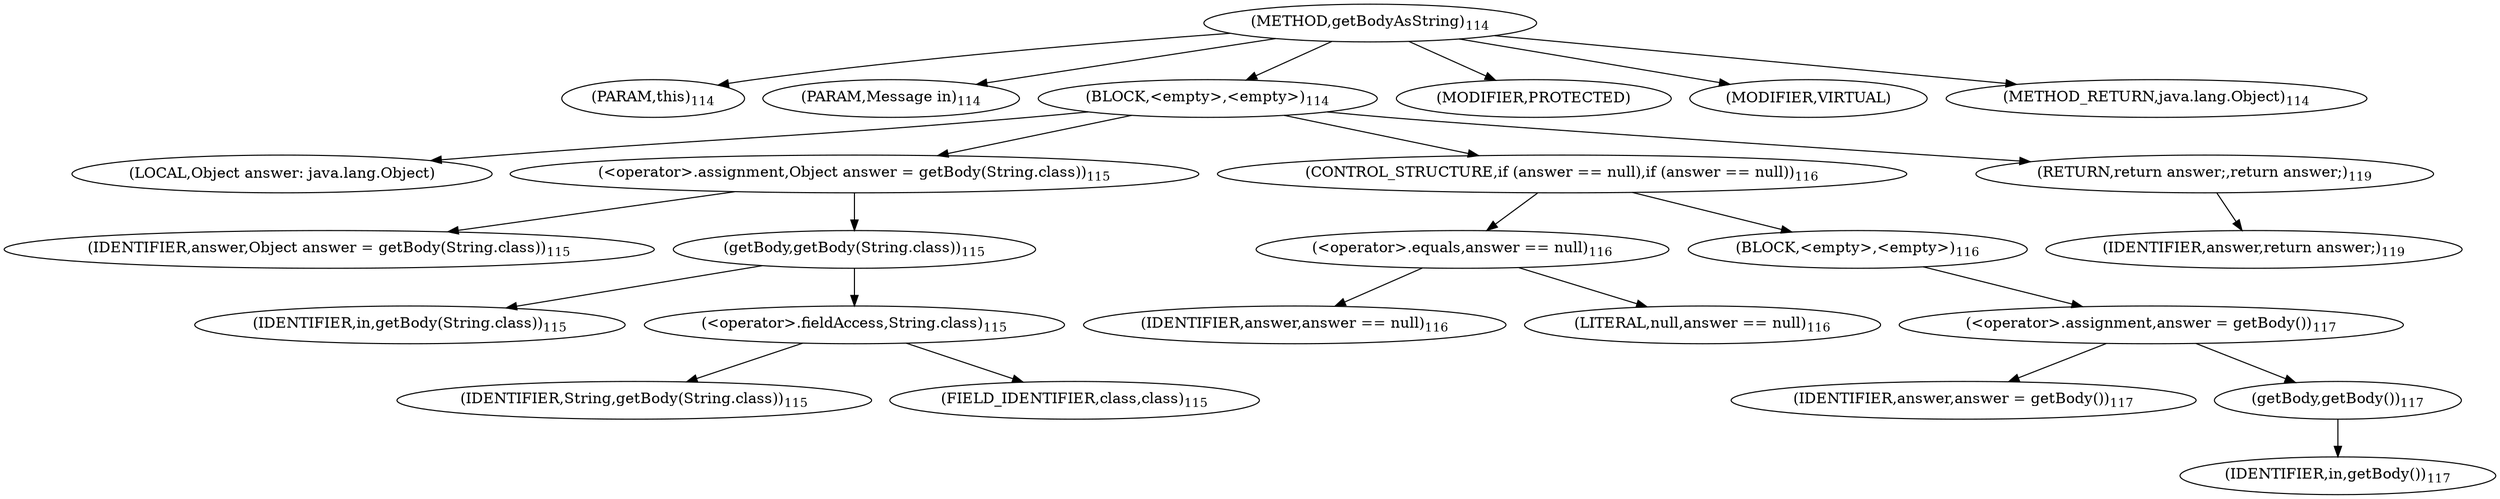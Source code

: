 digraph "getBodyAsString" {  
"330" [label = <(METHOD,getBodyAsString)<SUB>114</SUB>> ]
"331" [label = <(PARAM,this)<SUB>114</SUB>> ]
"332" [label = <(PARAM,Message in)<SUB>114</SUB>> ]
"333" [label = <(BLOCK,&lt;empty&gt;,&lt;empty&gt;)<SUB>114</SUB>> ]
"334" [label = <(LOCAL,Object answer: java.lang.Object)> ]
"335" [label = <(&lt;operator&gt;.assignment,Object answer = getBody(String.class))<SUB>115</SUB>> ]
"336" [label = <(IDENTIFIER,answer,Object answer = getBody(String.class))<SUB>115</SUB>> ]
"337" [label = <(getBody,getBody(String.class))<SUB>115</SUB>> ]
"338" [label = <(IDENTIFIER,in,getBody(String.class))<SUB>115</SUB>> ]
"339" [label = <(&lt;operator&gt;.fieldAccess,String.class)<SUB>115</SUB>> ]
"340" [label = <(IDENTIFIER,String,getBody(String.class))<SUB>115</SUB>> ]
"341" [label = <(FIELD_IDENTIFIER,class,class)<SUB>115</SUB>> ]
"342" [label = <(CONTROL_STRUCTURE,if (answer == null),if (answer == null))<SUB>116</SUB>> ]
"343" [label = <(&lt;operator&gt;.equals,answer == null)<SUB>116</SUB>> ]
"344" [label = <(IDENTIFIER,answer,answer == null)<SUB>116</SUB>> ]
"345" [label = <(LITERAL,null,answer == null)<SUB>116</SUB>> ]
"346" [label = <(BLOCK,&lt;empty&gt;,&lt;empty&gt;)<SUB>116</SUB>> ]
"347" [label = <(&lt;operator&gt;.assignment,answer = getBody())<SUB>117</SUB>> ]
"348" [label = <(IDENTIFIER,answer,answer = getBody())<SUB>117</SUB>> ]
"349" [label = <(getBody,getBody())<SUB>117</SUB>> ]
"350" [label = <(IDENTIFIER,in,getBody())<SUB>117</SUB>> ]
"351" [label = <(RETURN,return answer;,return answer;)<SUB>119</SUB>> ]
"352" [label = <(IDENTIFIER,answer,return answer;)<SUB>119</SUB>> ]
"353" [label = <(MODIFIER,PROTECTED)> ]
"354" [label = <(MODIFIER,VIRTUAL)> ]
"355" [label = <(METHOD_RETURN,java.lang.Object)<SUB>114</SUB>> ]
  "330" -> "331" 
  "330" -> "332" 
  "330" -> "333" 
  "330" -> "353" 
  "330" -> "354" 
  "330" -> "355" 
  "333" -> "334" 
  "333" -> "335" 
  "333" -> "342" 
  "333" -> "351" 
  "335" -> "336" 
  "335" -> "337" 
  "337" -> "338" 
  "337" -> "339" 
  "339" -> "340" 
  "339" -> "341" 
  "342" -> "343" 
  "342" -> "346" 
  "343" -> "344" 
  "343" -> "345" 
  "346" -> "347" 
  "347" -> "348" 
  "347" -> "349" 
  "349" -> "350" 
  "351" -> "352" 
}
